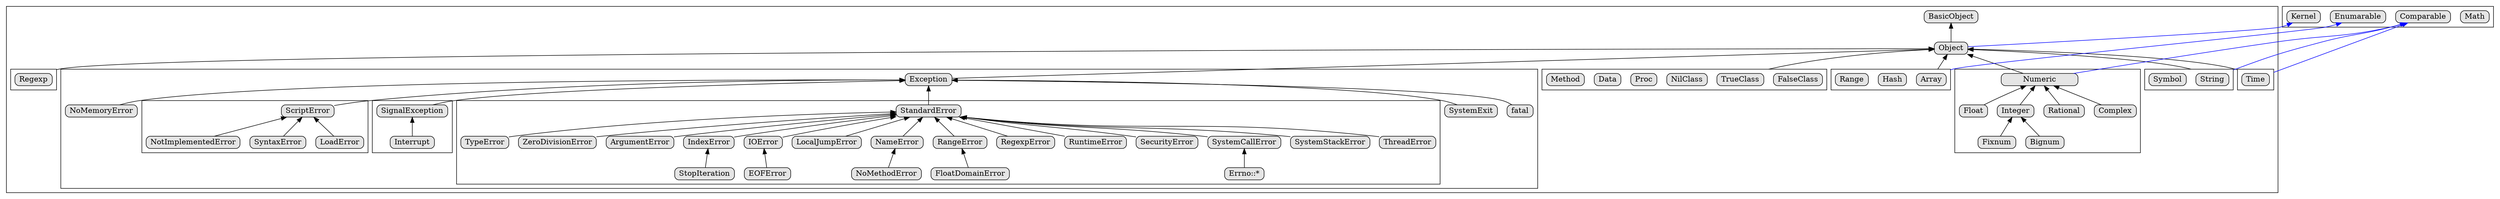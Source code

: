 /*
  Ruby Object Model
  dot -Tpng ruby-core.dot > ruby-core.png
  https://www.gliffy.com/go/publish/5152080
  https://www.gliffy.com/go/publish/image/5152080/L.png
*/
digraph Ruby {
  rankdir = TB;
  compound=true;
  node [
    style="rounded,filled",
    width=0,
    height=0,
    shape=box,
    fillcolor="#E5E5E5"
  ]

  edge [
    dir=back
  ]

  Object;

  subgraph cluster_0 {
    BasicObject;
    Object;
    BasicObject -> Object;

    subgraph cluster_1 {
      Numeric [width=2]
      Numeric -> Float;
      Numeric -> Integer;
      Numeric -> Rational;
      Numeric -> Complex;
      Integer -> Fixnum;
      Integer -> Bignum;
    }
    Object -> Numeric;

    subgraph cluster_2 {
      String;
      Symbol;
    }
    Object -> String [lhead="cluster_2"];


    subgraph cluster_3 {
      Regexp;
    }
    Object -> Regexp [lhead="cluster_3"];

    subgraph cluster_4 {
      Array;
      Hash;
      Range;
    }
    Object -> Array [lhead="cluster_4"];

    subgraph cluster_5 {
      Exception -> NoMemoryError;
      Exception -> ScriptError
      subgraph cluster_51 {
        ScriptError -> LoadError
        ScriptError -> NotImplementedError
        ScriptError -> SyntaxError
      }
      Exception -> SignalException;
      subgraph cluster_52 {
        SignalException -> Interrupt;
      }
      Exception -> StandardError;
      subgraph cluster_53 {
        StandardError -> ArgumentError;
        StandardError -> IndexError;
        IndexError -> StopIteration;
        StandardError -> IOError;
        IOError -> EOFError;
        StandardError -> LocalJumpError;
        StandardError -> NameError;
        NameError -> NoMethodError;
        StandardError -> RangeError;
        RangeError -> FloatDomainError;
        StandardError -> RegexpError;
        StandardError -> RuntimeError;
        StandardError -> SecurityError;
        StandardError -> SystemCallError;
        SystemCallError -> "Errno::*";
        StandardError -> SystemStackError;
        StandardError -> ThreadError;
        StandardError -> TypeError;
        StandardError -> ZeroDivisionError;
      }
      Exception -> SystemExit;
      Exception -> fatal;
    }
    Object -> Exception;

    subgraph cluster_6 {
      FalseClass;
      TrueClass;
      NilClass;
      Proc;
      Data;
      Method;
    }
    Object -> TrueClass [lhead="cluster_6"];

    subgraph cluster_7 {
      Time;
    }
    Object -> Time [lhead="cluster_7"];
  }

  /*subgraph cluster_8 {
    Class -> Module [color=green];
  }
  Object -> Class  [color=green];*/

  subgraph cluster_9 {
    Math;
    Kernel;
    Enumarable;
    Comparable;
  }
  Kernel -> Object [color=blue];
  Comparable -> Numeric [color=blue];
  Comparable -> String [lhead="cluster_2",color=blue];
  Comparable -> Time [lhead="cluster_7", color=blue];
  Enumarable -> Array [lhead="cluster_4",color=blue];



}
